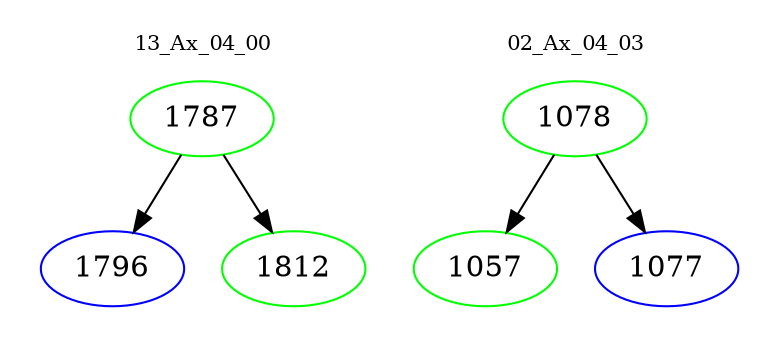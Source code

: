 digraph{
subgraph cluster_0 {
color = white
label = "13_Ax_04_00";
fontsize=10;
T0_1787 [label="1787", color="green"]
T0_1787 -> T0_1796 [color="black"]
T0_1796 [label="1796", color="blue"]
T0_1787 -> T0_1812 [color="black"]
T0_1812 [label="1812", color="green"]
}
subgraph cluster_1 {
color = white
label = "02_Ax_04_03";
fontsize=10;
T1_1078 [label="1078", color="green"]
T1_1078 -> T1_1057 [color="black"]
T1_1057 [label="1057", color="green"]
T1_1078 -> T1_1077 [color="black"]
T1_1077 [label="1077", color="blue"]
}
}
